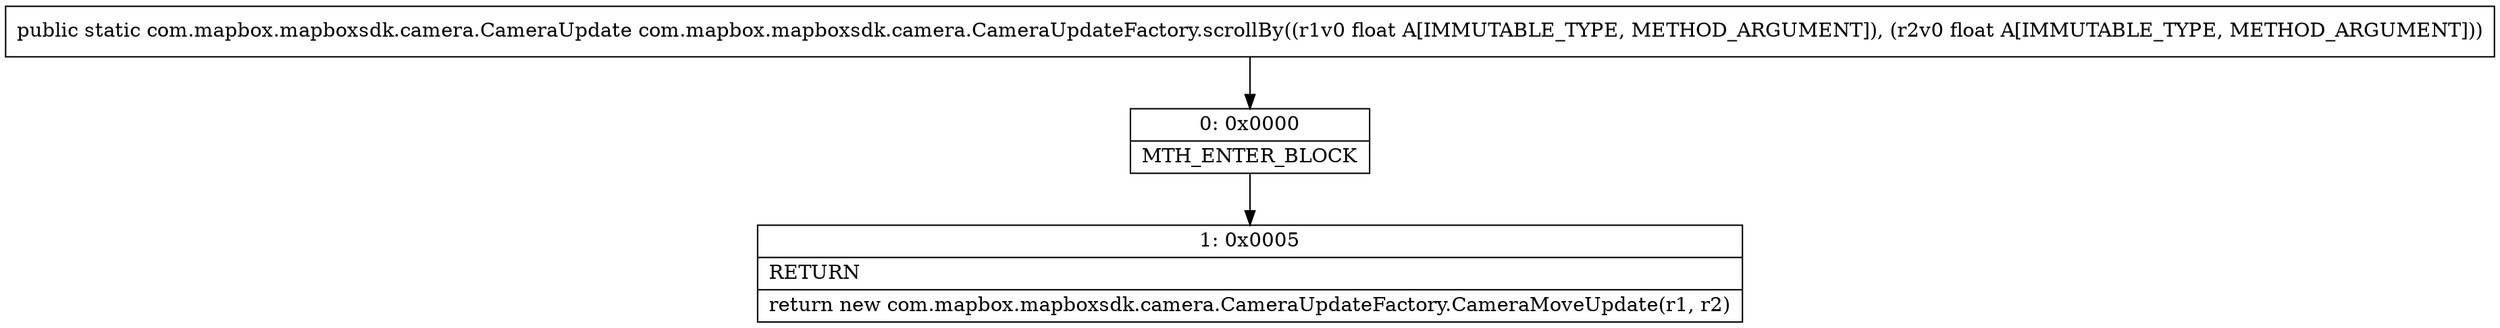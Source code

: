 digraph "CFG forcom.mapbox.mapboxsdk.camera.CameraUpdateFactory.scrollBy(FF)Lcom\/mapbox\/mapboxsdk\/camera\/CameraUpdate;" {
Node_0 [shape=record,label="{0\:\ 0x0000|MTH_ENTER_BLOCK\l}"];
Node_1 [shape=record,label="{1\:\ 0x0005|RETURN\l|return new com.mapbox.mapboxsdk.camera.CameraUpdateFactory.CameraMoveUpdate(r1, r2)\l}"];
MethodNode[shape=record,label="{public static com.mapbox.mapboxsdk.camera.CameraUpdate com.mapbox.mapboxsdk.camera.CameraUpdateFactory.scrollBy((r1v0 float A[IMMUTABLE_TYPE, METHOD_ARGUMENT]), (r2v0 float A[IMMUTABLE_TYPE, METHOD_ARGUMENT])) }"];
MethodNode -> Node_0;
Node_0 -> Node_1;
}

